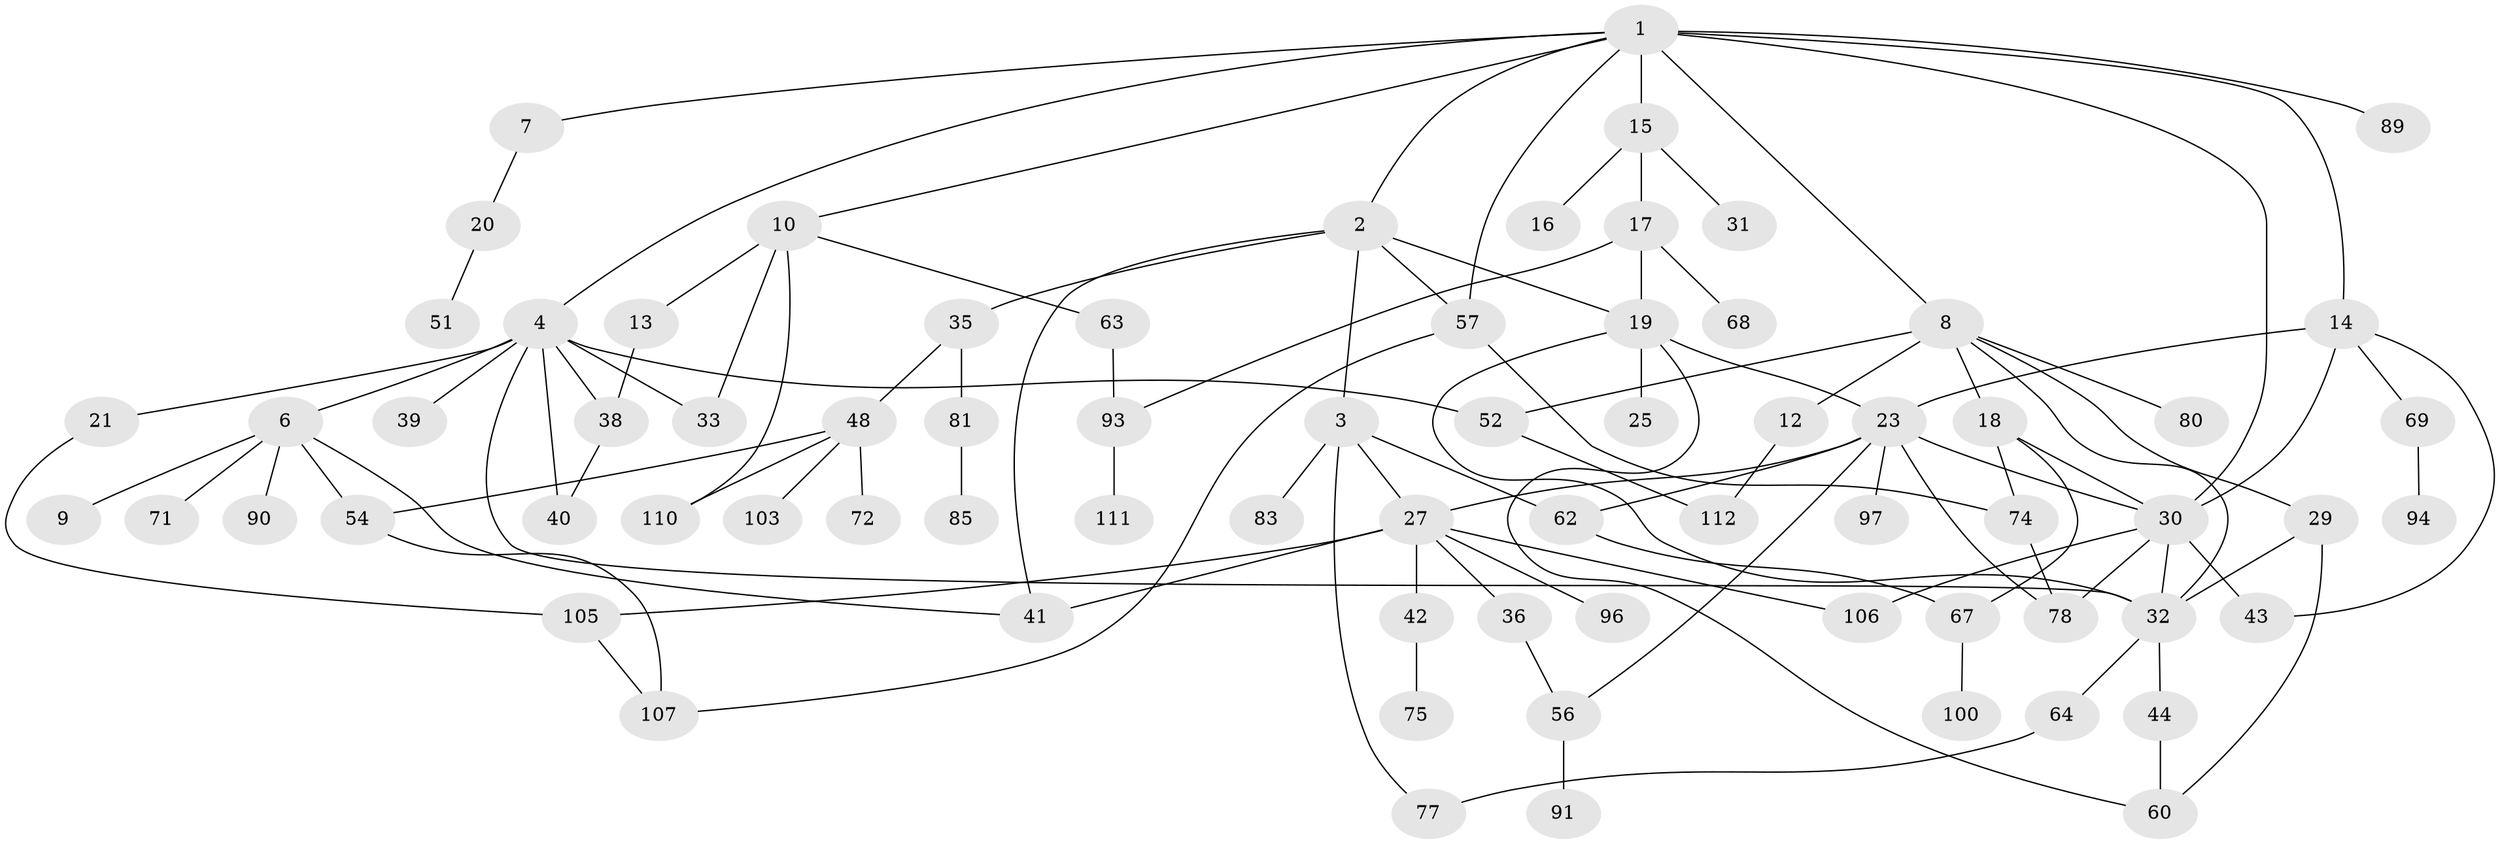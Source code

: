 // original degree distribution, {8: 0.026785714285714284, 7: 0.008928571428571428, 6: 0.017857142857142856, 9: 0.008928571428571428, 5: 0.05357142857142857, 4: 0.125, 3: 0.13392857142857142, 2: 0.36607142857142855, 1: 0.25892857142857145}
// Generated by graph-tools (version 1.1) at 2025/10/02/27/25 16:10:52]
// undirected, 74 vertices, 108 edges
graph export_dot {
graph [start="1"]
  node [color=gray90,style=filled];
  1 [super="+5"];
  2 [super="+37"];
  3 [super="+11"];
  4 [super="+76"];
  6 [super="+26"];
  7 [super="+82"];
  8 [super="+66"];
  9 [super="+22"];
  10;
  12;
  13 [super="+34"];
  14 [super="+46"];
  15;
  16;
  17 [super="+24"];
  18 [super="+28"];
  19 [super="+65"];
  20;
  21 [super="+95"];
  23;
  25;
  27 [super="+47"];
  29;
  30 [super="+49"];
  31 [super="+101"];
  32 [super="+55"];
  33;
  35;
  36;
  38 [super="+59"];
  39;
  40;
  41 [super="+50"];
  42 [super="+45"];
  43;
  44;
  48 [super="+109"];
  51 [super="+53"];
  52 [super="+58"];
  54;
  56 [super="+61"];
  57 [super="+73"];
  60 [super="+70"];
  62 [super="+79"];
  63;
  64;
  67 [super="+99"];
  68;
  69 [super="+92"];
  71;
  72 [super="+86"];
  74 [super="+87"];
  75;
  77 [super="+84"];
  78 [super="+88"];
  80;
  81;
  83;
  85;
  89;
  90;
  91 [super="+98"];
  93 [super="+104"];
  94 [super="+102"];
  96;
  97;
  100;
  103;
  105;
  106;
  107 [super="+108"];
  110;
  111;
  112;
  1 -- 2;
  1 -- 4;
  1 -- 7;
  1 -- 14;
  1 -- 15;
  1 -- 8 [weight=2];
  1 -- 30;
  1 -- 89;
  1 -- 57;
  1 -- 10;
  2 -- 3;
  2 -- 35;
  2 -- 41;
  2 -- 19;
  2 -- 57;
  3 -- 83;
  3 -- 62;
  3 -- 27;
  3 -- 77;
  4 -- 6;
  4 -- 21;
  4 -- 33;
  4 -- 39;
  4 -- 52;
  4 -- 32;
  4 -- 40;
  4 -- 38;
  6 -- 9;
  6 -- 71;
  6 -- 54;
  6 -- 41;
  6 -- 90;
  7 -- 20;
  8 -- 12;
  8 -- 18;
  8 -- 29;
  8 -- 80;
  8 -- 52;
  8 -- 32;
  10 -- 13;
  10 -- 63;
  10 -- 33;
  10 -- 110;
  12 -- 112;
  13 -- 38;
  14 -- 30;
  14 -- 23;
  14 -- 43;
  14 -- 69;
  15 -- 16;
  15 -- 17;
  15 -- 31;
  17 -- 19;
  17 -- 93;
  17 -- 68;
  18 -- 30;
  18 -- 67;
  18 -- 74;
  19 -- 23;
  19 -- 25;
  19 -- 32;
  19 -- 60;
  20 -- 51;
  21 -- 105;
  23 -- 27;
  23 -- 62;
  23 -- 97;
  23 -- 78;
  23 -- 56;
  23 -- 30;
  27 -- 36;
  27 -- 42;
  27 -- 105;
  27 -- 96;
  27 -- 106;
  27 -- 41;
  29 -- 60;
  29 -- 32;
  30 -- 32;
  30 -- 43;
  30 -- 78;
  30 -- 106;
  32 -- 44;
  32 -- 64;
  35 -- 48;
  35 -- 81;
  36 -- 56;
  38 -- 40;
  42 -- 75;
  44 -- 60;
  48 -- 72;
  48 -- 103;
  48 -- 110;
  48 -- 54;
  52 -- 112;
  54 -- 107;
  56 -- 91;
  57 -- 107;
  57 -- 74;
  62 -- 67;
  63 -- 93;
  64 -- 77;
  67 -- 100;
  69 -- 94;
  74 -- 78;
  81 -- 85;
  93 -- 111;
  105 -- 107;
}
